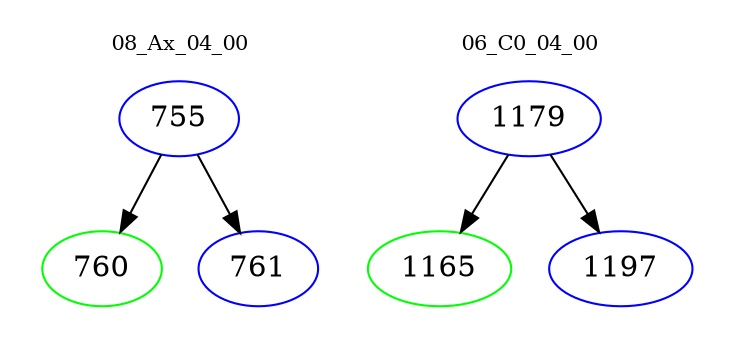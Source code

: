 digraph{
subgraph cluster_0 {
color = white
label = "08_Ax_04_00";
fontsize=10;
T0_755 [label="755", color="blue"]
T0_755 -> T0_760 [color="black"]
T0_760 [label="760", color="green"]
T0_755 -> T0_761 [color="black"]
T0_761 [label="761", color="blue"]
}
subgraph cluster_1 {
color = white
label = "06_C0_04_00";
fontsize=10;
T1_1179 [label="1179", color="blue"]
T1_1179 -> T1_1165 [color="black"]
T1_1165 [label="1165", color="green"]
T1_1179 -> T1_1197 [color="black"]
T1_1197 [label="1197", color="blue"]
}
}
